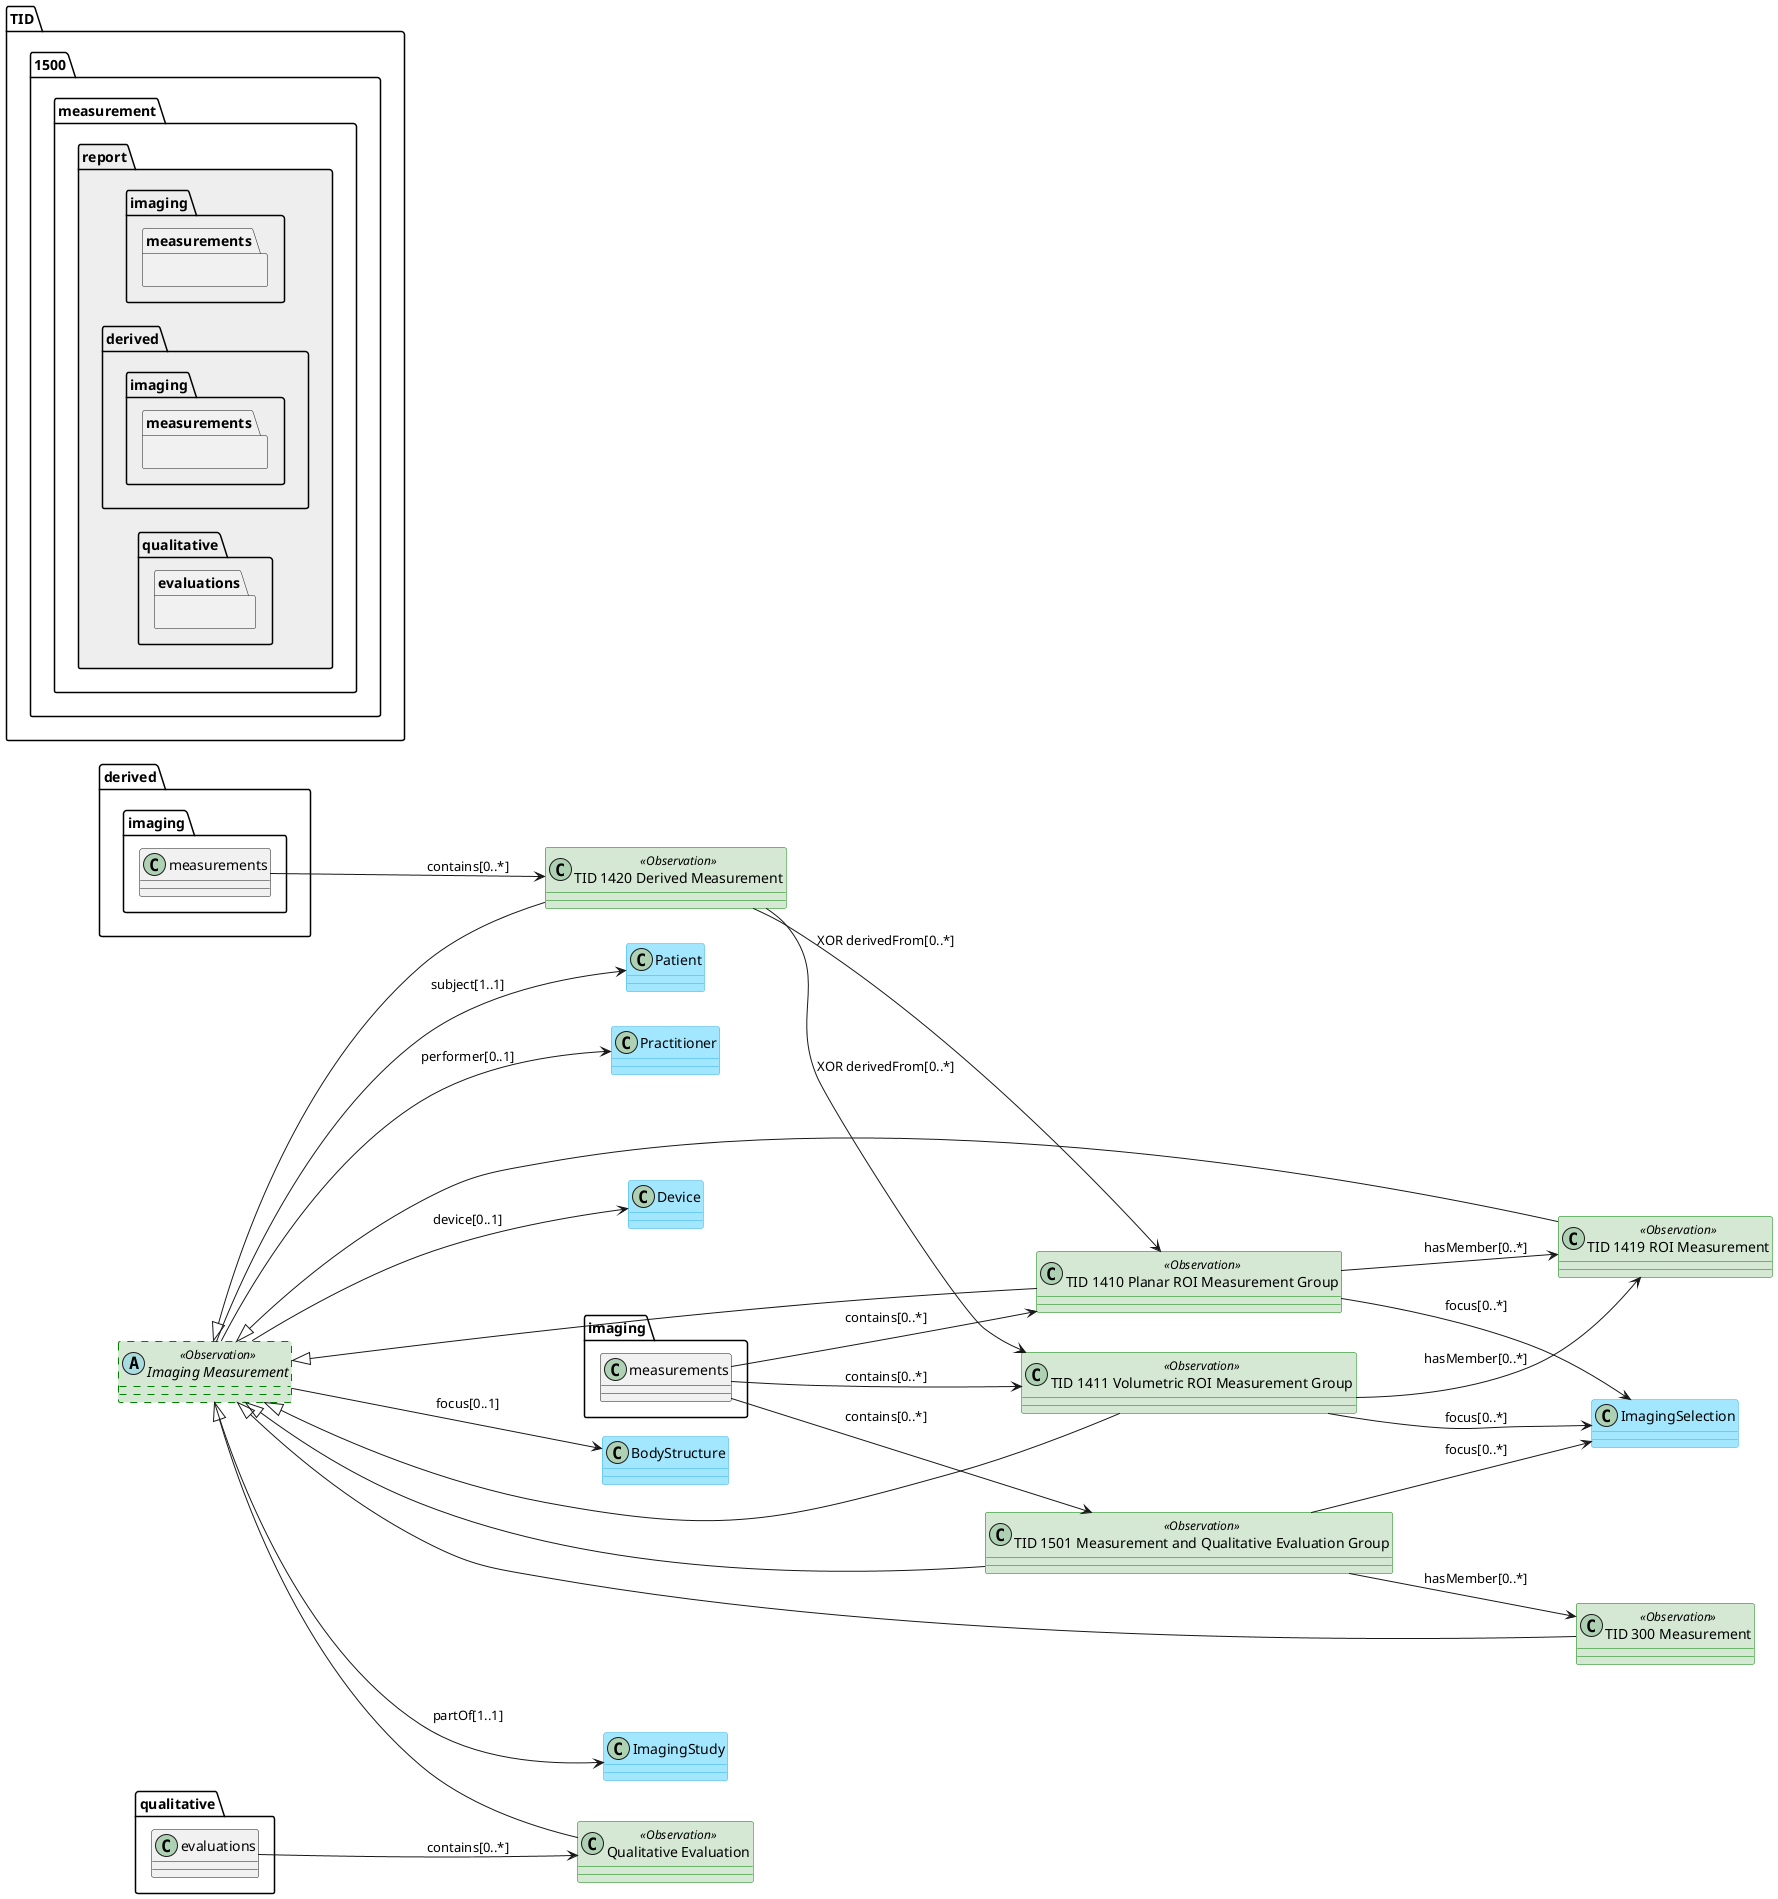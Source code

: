 @startuml architecture
left to right direction

abstract class "Imaging Measurement" as ImagingMeasurementCore <<Observation>> #d5e8d4 ##[dashed]green
class "TID 1410 Planar ROI Measurement Group" as PlanarMeasurementGroup <<Observation>> #d5e8d4 ##green
class "TID 1411 Volumetric ROI Measurement Group" as VolumetricMeasurementGroup <<Observation>> #d5e8d4 ##green
class "TID 1501 Measurement and Qualitative Evaluation Group" as MeasurementGroup <<Observation>> #d5e8d4 ##green
class "TID 1420 Derived Measurement" as DerivedMeasurement <<Observation>> #d5e8d4 ##green
class "TID 1419 ROI Measurement" as ROIMeasurement <<Observation>> #d5e8d4 ##green
class "TID 300 Measurement" as Measurement <<Observation>> #d5e8d4 ##green
class "Qualitative Evaluation" as QualitativeEvaluation <<Observation>> #d5e8d4 ##green

class ImagingStudy #a3e7ff ##34b1eb
class Patient #a3e7ff ##34b1eb
class Practitioner #a3e7ff ##34b1eb
class Device #a3e7ff ##34b1eb
class ImagingSelection #a3e7ff ##34b1eb
class BodyStructure #a3e7ff ##34b1eb


package TID.1500.measurement.report #EEEEEE {
    package imaging.measurements {
    }
    package derived.imaging.measurements {
    }
    package qualitative.evaluations {
    }
}

.ImagingMeasurementCore <|-- PlanarMeasurementGroup
.ImagingMeasurementCore <|-- VolumetricMeasurementGroup
.ImagingMeasurementCore <|-- MeasurementGroup
.ImagingMeasurementCore <|-- DerivedMeasurement
.ImagingMeasurementCore <|-- QualitativeEvaluation
.ImagingMeasurementCore <|-- ROIMeasurement
.ImagingMeasurementCore <|-- Measurement

imaging.measurements --> PlanarMeasurementGroup : contains[0..*]
imaging.measurements --> VolumetricMeasurementGroup : contains[0..*]
imaging.measurements --> MeasurementGroup : contains[0..*]
derived.imaging.measurements --> DerivedMeasurement : contains[0..*]
qualitative.evaluations --> QualitativeEvaluation : contains[0..*]

PlanarMeasurementGroup --> ROIMeasurement : hasMember[0..*]
VolumetricMeasurementGroup --> ROIMeasurement : hasMember[0..*]
MeasurementGroup --> Measurement : hasMember[0..*]

DerivedMeasurement --> PlanarMeasurementGroup : XOR derivedFrom[0..*]
DerivedMeasurement --> VolumetricMeasurementGroup : XOR derivedFrom[0..*]

PlanarMeasurementGroup --> ImagingSelection : focus[0..*]
VolumetricMeasurementGroup --> ImagingSelection : focus[0..*]
MeasurementGroup --> ImagingSelection : focus[0..*]

ImagingMeasurementCore --> ImagingStudy : partOf[1..1]
ImagingMeasurementCore --> Patient : subject[1..1]
ImagingMeasurementCore --> Practitioner : performer[0..1]
ImagingMeasurementCore --> Device : device[0..1]
ImagingMeasurementCore --> BodyStructure: focus[0..1]



@enduml
